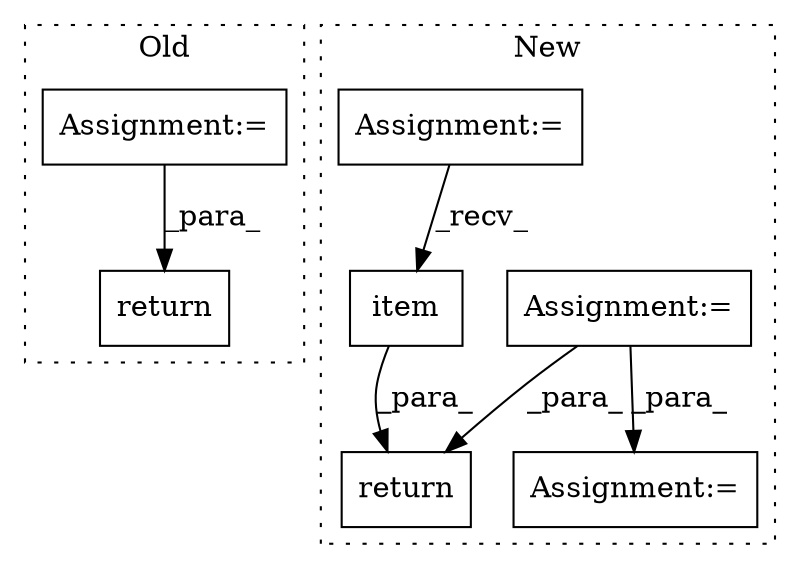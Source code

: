 digraph G {
subgraph cluster0 {
1 [label="return" a="41" s="29161" l="7" shape="box"];
5 [label="Assignment:=" a="7" s="29078" l="1" shape="box"];
label = "Old";
style="dotted";
}
subgraph cluster1 {
2 [label="item" a="32" s="25776" l="6" shape="box"];
3 [label="return" a="41" s="25875" l="7" shape="box"];
4 [label="Assignment:=" a="7" s="25232" l="3" shape="box"];
6 [label="Assignment:=" a="7" s="25841" l="26" shape="box"];
7 [label="Assignment:=" a="7" s="25627" l="1" shape="box"];
label = "New";
style="dotted";
}
2 -> 3 [label="_para_"];
4 -> 3 [label="_para_"];
4 -> 7 [label="_para_"];
5 -> 1 [label="_para_"];
6 -> 2 [label="_recv_"];
}